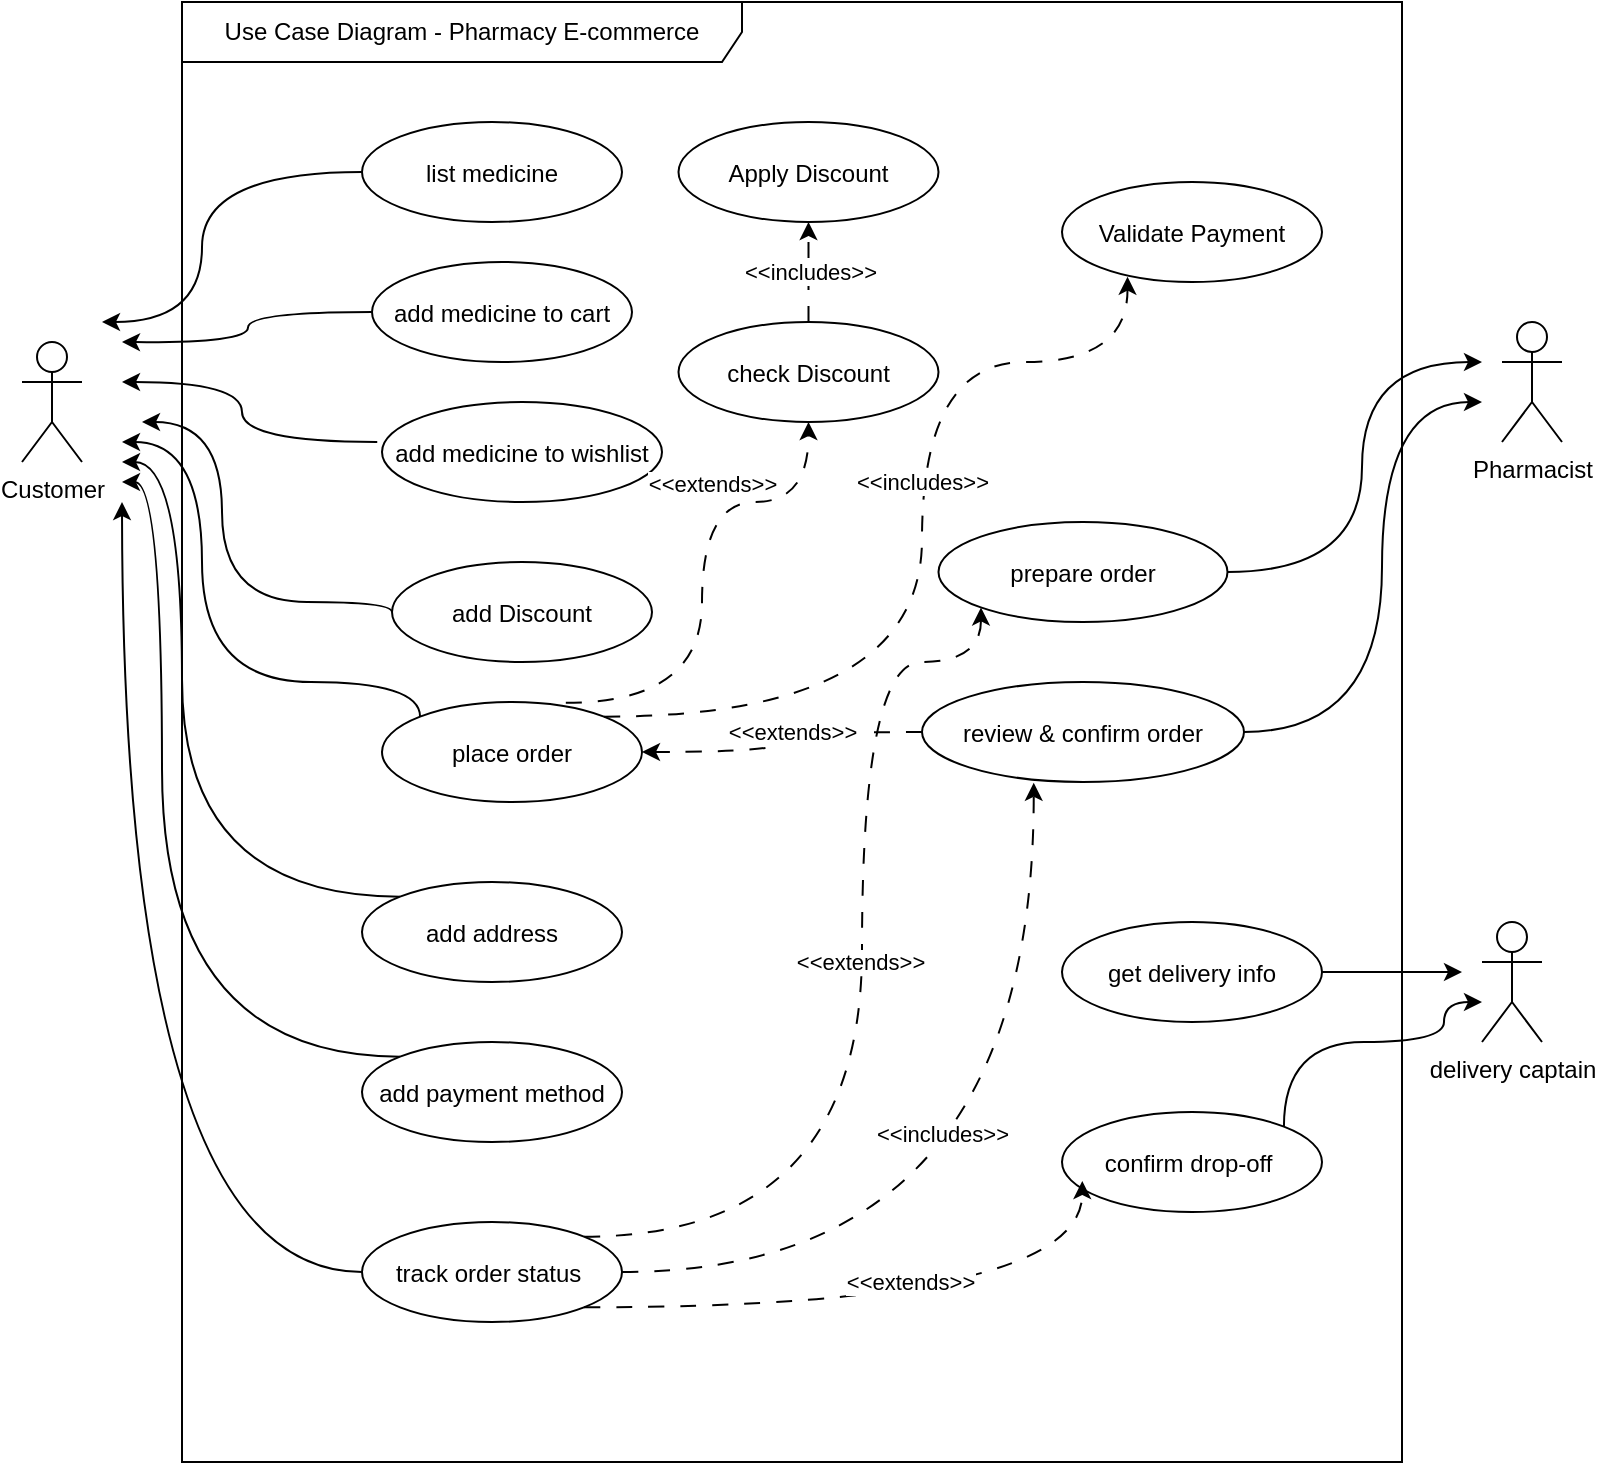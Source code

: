 <mxfile version="24.7.16">
  <diagram id="C5RBs43oDa-KdzZeNtuy" name="Page-1">
    <mxGraphModel dx="1035" dy="511" grid="1" gridSize="10" guides="1" tooltips="1" connect="1" arrows="1" fold="1" page="1" pageScale="1" pageWidth="827" pageHeight="1169" math="0" shadow="0">
      <root>
        <mxCell id="WIyWlLk6GJQsqaUBKTNV-0" />
        <mxCell id="WIyWlLk6GJQsqaUBKTNV-1" parent="WIyWlLk6GJQsqaUBKTNV-0" />
        <mxCell id="Mzk4BAvNmWmfT0XhzGUU-3" value="Use Case Diagram -&amp;nbsp;Pharmacy E-commerce" style="shape=umlFrame;whiteSpace=wrap;html=1;pointerEvents=0;recursiveResize=0;container=1;collapsible=0;width=280;height=30;" vertex="1" parent="WIyWlLk6GJQsqaUBKTNV-1">
          <mxGeometry x="100" y="180" width="610" height="730" as="geometry" />
        </mxCell>
        <mxCell id="Mzk4BAvNmWmfT0XhzGUU-7" value="list medicine" style="ellipse;" vertex="1" parent="Mzk4BAvNmWmfT0XhzGUU-3">
          <mxGeometry x="90" y="60" width="130" height="50" as="geometry" />
        </mxCell>
        <mxCell id="Mzk4BAvNmWmfT0XhzGUU-19" style="edgeStyle=orthogonalEdgeStyle;rounded=0;orthogonalLoop=1;jettySize=auto;html=1;exitX=0;exitY=0.5;exitDx=0;exitDy=0;curved=1;" edge="1" parent="Mzk4BAvNmWmfT0XhzGUU-3" source="Mzk4BAvNmWmfT0XhzGUU-15">
          <mxGeometry relative="1" as="geometry">
            <mxPoint x="-30" y="170" as="targetPoint" />
          </mxGeometry>
        </mxCell>
        <mxCell id="Mzk4BAvNmWmfT0XhzGUU-15" value="add medicine to cart" style="ellipse;" vertex="1" parent="Mzk4BAvNmWmfT0XhzGUU-3">
          <mxGeometry x="95" y="130" width="130" height="50" as="geometry" />
        </mxCell>
        <mxCell id="Mzk4BAvNmWmfT0XhzGUU-20" style="edgeStyle=orthogonalEdgeStyle;rounded=0;orthogonalLoop=1;jettySize=auto;html=1;strokeColor=none;curved=1;exitX=0.368;exitY=0.034;exitDx=0;exitDy=0;exitPerimeter=0;" edge="1" parent="Mzk4BAvNmWmfT0XhzGUU-3" source="Mzk4BAvNmWmfT0XhzGUU-18">
          <mxGeometry relative="1" as="geometry">
            <mxPoint x="-30" y="210" as="targetPoint" />
            <mxPoint x="90" y="270" as="sourcePoint" />
            <Array as="points">
              <mxPoint x="142" y="210" />
            </Array>
          </mxGeometry>
        </mxCell>
        <mxCell id="Mzk4BAvNmWmfT0XhzGUU-21" style="edgeStyle=orthogonalEdgeStyle;rounded=0;orthogonalLoop=1;jettySize=auto;html=1;exitX=-0.017;exitY=0.399;exitDx=0;exitDy=0;curved=1;exitPerimeter=0;" edge="1" parent="Mzk4BAvNmWmfT0XhzGUU-3" source="Mzk4BAvNmWmfT0XhzGUU-18">
          <mxGeometry relative="1" as="geometry">
            <mxPoint x="-30" y="190" as="targetPoint" />
            <Array as="points">
              <mxPoint x="30" y="220" />
              <mxPoint x="30" y="190" />
            </Array>
          </mxGeometry>
        </mxCell>
        <mxCell id="Mzk4BAvNmWmfT0XhzGUU-18" value="add medicine to wishlist" style="ellipse;" vertex="1" parent="Mzk4BAvNmWmfT0XhzGUU-3">
          <mxGeometry x="100" y="200" width="140" height="50" as="geometry" />
        </mxCell>
        <mxCell id="Mzk4BAvNmWmfT0XhzGUU-27" style="edgeStyle=orthogonalEdgeStyle;rounded=0;orthogonalLoop=1;jettySize=auto;html=1;exitX=0;exitY=0.5;exitDx=0;exitDy=0;entryX=1;entryY=0.5;entryDx=0;entryDy=0;curved=1;dashed=1;dashPattern=8 8;" edge="1" parent="Mzk4BAvNmWmfT0XhzGUU-3" source="Mzk4BAvNmWmfT0XhzGUU-23" target="Mzk4BAvNmWmfT0XhzGUU-22">
          <mxGeometry relative="1" as="geometry" />
        </mxCell>
        <mxCell id="Mzk4BAvNmWmfT0XhzGUU-29" value="&amp;lt;&amp;lt;extends&amp;gt;&amp;gt;" style="edgeLabel;html=1;align=center;verticalAlign=middle;resizable=0;points=[];" vertex="1" connectable="0" parent="Mzk4BAvNmWmfT0XhzGUU-27">
          <mxGeometry x="0.006" y="-3" relative="1" as="geometry">
            <mxPoint x="8" y="-6" as="offset" />
          </mxGeometry>
        </mxCell>
        <mxCell id="Mzk4BAvNmWmfT0XhzGUU-31" style="edgeStyle=orthogonalEdgeStyle;rounded=0;orthogonalLoop=1;jettySize=auto;html=1;exitX=0;exitY=0;exitDx=0;exitDy=0;curved=1;" edge="1" parent="Mzk4BAvNmWmfT0XhzGUU-3" source="Mzk4BAvNmWmfT0XhzGUU-22">
          <mxGeometry relative="1" as="geometry">
            <mxPoint x="-30" y="220" as="targetPoint" />
            <Array as="points">
              <mxPoint x="119" y="340" />
              <mxPoint x="10" y="340" />
              <mxPoint x="10" y="220" />
            </Array>
          </mxGeometry>
        </mxCell>
        <mxCell id="Mzk4BAvNmWmfT0XhzGUU-50" style="edgeStyle=orthogonalEdgeStyle;rounded=0;orthogonalLoop=1;jettySize=auto;html=1;entryX=0.5;entryY=1;entryDx=0;entryDy=0;curved=1;dashed=1;dashPattern=8 8;exitX=0.707;exitY=0.008;exitDx=0;exitDy=0;exitPerimeter=0;" edge="1" parent="Mzk4BAvNmWmfT0XhzGUU-3" source="Mzk4BAvNmWmfT0XhzGUU-22" target="Mzk4BAvNmWmfT0XhzGUU-33">
          <mxGeometry relative="1" as="geometry">
            <Array as="points">
              <mxPoint x="260" y="350" />
              <mxPoint x="260" y="250" />
              <mxPoint x="313" y="250" />
            </Array>
          </mxGeometry>
        </mxCell>
        <mxCell id="Mzk4BAvNmWmfT0XhzGUU-51" value="&amp;lt;&amp;lt;extends&amp;gt;&amp;gt;" style="edgeLabel;html=1;align=center;verticalAlign=middle;resizable=0;points=[];" vertex="1" connectable="0" parent="Mzk4BAvNmWmfT0XhzGUU-50">
          <mxGeometry x="0.323" y="9" relative="1" as="geometry">
            <mxPoint as="offset" />
          </mxGeometry>
        </mxCell>
        <mxCell id="Mzk4BAvNmWmfT0XhzGUU-22" value="place order" style="ellipse;" vertex="1" parent="Mzk4BAvNmWmfT0XhzGUU-3">
          <mxGeometry x="100" y="350" width="130" height="50" as="geometry" />
        </mxCell>
        <mxCell id="Mzk4BAvNmWmfT0XhzGUU-41" style="edgeStyle=orthogonalEdgeStyle;rounded=0;orthogonalLoop=1;jettySize=auto;html=1;exitX=1;exitY=0.5;exitDx=0;exitDy=0;curved=1;" edge="1" parent="Mzk4BAvNmWmfT0XhzGUU-3" source="Mzk4BAvNmWmfT0XhzGUU-23">
          <mxGeometry relative="1" as="geometry">
            <mxPoint x="650" y="200" as="targetPoint" />
            <Array as="points">
              <mxPoint x="600" y="365" />
              <mxPoint x="600" y="200" />
            </Array>
          </mxGeometry>
        </mxCell>
        <mxCell id="Mzk4BAvNmWmfT0XhzGUU-23" value="review &amp; confirm order" style="ellipse;" vertex="1" parent="Mzk4BAvNmWmfT0XhzGUU-3">
          <mxGeometry x="370" y="340" width="161" height="50" as="geometry" />
        </mxCell>
        <mxCell id="Mzk4BAvNmWmfT0XhzGUU-42" style="edgeStyle=orthogonalEdgeStyle;rounded=0;orthogonalLoop=1;jettySize=auto;html=1;exitX=1;exitY=0.5;exitDx=0;exitDy=0;curved=1;" edge="1" parent="Mzk4BAvNmWmfT0XhzGUU-3" source="Mzk4BAvNmWmfT0XhzGUU-24">
          <mxGeometry relative="1" as="geometry">
            <mxPoint x="650" y="180" as="targetPoint" />
            <Array as="points">
              <mxPoint x="590" y="285" />
              <mxPoint x="590" y="180" />
            </Array>
          </mxGeometry>
        </mxCell>
        <mxCell id="Mzk4BAvNmWmfT0XhzGUU-24" value="prepare order" style="ellipse;" vertex="1" parent="Mzk4BAvNmWmfT0XhzGUU-3">
          <mxGeometry x="378.25" y="260" width="144.5" height="50" as="geometry" />
        </mxCell>
        <mxCell id="Mzk4BAvNmWmfT0XhzGUU-44" style="edgeStyle=orthogonalEdgeStyle;rounded=0;orthogonalLoop=1;jettySize=auto;html=1;exitX=0;exitY=0.5;exitDx=0;exitDy=0;curved=1;" edge="1" parent="Mzk4BAvNmWmfT0XhzGUU-3" source="Mzk4BAvNmWmfT0XhzGUU-30">
          <mxGeometry relative="1" as="geometry">
            <mxPoint x="-20" y="210" as="targetPoint" />
            <Array as="points">
              <mxPoint x="105" y="300" />
              <mxPoint x="20" y="300" />
              <mxPoint x="20" y="210" />
            </Array>
          </mxGeometry>
        </mxCell>
        <mxCell id="Mzk4BAvNmWmfT0XhzGUU-30" value="add Discount" style="ellipse;" vertex="1" parent="Mzk4BAvNmWmfT0XhzGUU-3">
          <mxGeometry x="105" y="280" width="130" height="50" as="geometry" />
        </mxCell>
        <mxCell id="Mzk4BAvNmWmfT0XhzGUU-38" style="edgeStyle=orthogonalEdgeStyle;rounded=0;orthogonalLoop=1;jettySize=auto;html=1;exitX=0.5;exitY=0;exitDx=0;exitDy=0;entryX=0.5;entryY=1;entryDx=0;entryDy=0;dashed=1;dashPattern=8 8;" edge="1" parent="Mzk4BAvNmWmfT0XhzGUU-3" source="Mzk4BAvNmWmfT0XhzGUU-33" target="Mzk4BAvNmWmfT0XhzGUU-35">
          <mxGeometry relative="1" as="geometry" />
        </mxCell>
        <mxCell id="Mzk4BAvNmWmfT0XhzGUU-40" value="&amp;lt;&amp;lt;includes&amp;gt;&amp;gt;" style="edgeLabel;html=1;align=center;verticalAlign=middle;resizable=0;points=[];" vertex="1" connectable="0" parent="Mzk4BAvNmWmfT0XhzGUU-38">
          <mxGeometry x="0.01" relative="1" as="geometry">
            <mxPoint as="offset" />
          </mxGeometry>
        </mxCell>
        <mxCell id="Mzk4BAvNmWmfT0XhzGUU-33" value="check Discount" style="ellipse;" vertex="1" parent="Mzk4BAvNmWmfT0XhzGUU-3">
          <mxGeometry x="248.25" y="160" width="130" height="50" as="geometry" />
        </mxCell>
        <mxCell id="Mzk4BAvNmWmfT0XhzGUU-35" value="Apply Discount" style="ellipse;" vertex="1" parent="Mzk4BAvNmWmfT0XhzGUU-3">
          <mxGeometry x="248.25" y="60" width="130" height="50" as="geometry" />
        </mxCell>
        <mxCell id="Mzk4BAvNmWmfT0XhzGUU-45" value="Validate Payment" style="ellipse;" vertex="1" parent="Mzk4BAvNmWmfT0XhzGUU-3">
          <mxGeometry x="440" y="90" width="130" height="50" as="geometry" />
        </mxCell>
        <mxCell id="Mzk4BAvNmWmfT0XhzGUU-54" style="edgeStyle=orthogonalEdgeStyle;rounded=0;orthogonalLoop=1;jettySize=auto;html=1;exitX=0;exitY=0;exitDx=0;exitDy=0;strokeColor=default;curved=1;" edge="1" parent="Mzk4BAvNmWmfT0XhzGUU-3" source="Mzk4BAvNmWmfT0XhzGUU-53">
          <mxGeometry relative="1" as="geometry">
            <mxPoint x="-30" y="230" as="targetPoint" />
            <Array as="points">
              <mxPoint y="448" />
              <mxPoint y="230" />
            </Array>
          </mxGeometry>
        </mxCell>
        <mxCell id="Mzk4BAvNmWmfT0XhzGUU-53" value="add address" style="ellipse;" vertex="1" parent="Mzk4BAvNmWmfT0XhzGUU-3">
          <mxGeometry x="90" y="440" width="130" height="50" as="geometry" />
        </mxCell>
        <mxCell id="Mzk4BAvNmWmfT0XhzGUU-57" style="edgeStyle=orthogonalEdgeStyle;rounded=0;orthogonalLoop=1;jettySize=auto;html=1;exitX=0;exitY=0;exitDx=0;exitDy=0;curved=1;" edge="1" parent="Mzk4BAvNmWmfT0XhzGUU-3" source="Mzk4BAvNmWmfT0XhzGUU-56">
          <mxGeometry relative="1" as="geometry">
            <mxPoint x="-30" y="240" as="targetPoint" />
            <Array as="points">
              <mxPoint x="-10" y="528" />
              <mxPoint x="-10" y="240" />
            </Array>
          </mxGeometry>
        </mxCell>
        <mxCell id="Mzk4BAvNmWmfT0XhzGUU-56" value="add payment method" style="ellipse;" vertex="1" parent="Mzk4BAvNmWmfT0XhzGUU-3">
          <mxGeometry x="90" y="520" width="130" height="50" as="geometry" />
        </mxCell>
        <mxCell id="Mzk4BAvNmWmfT0XhzGUU-60" style="edgeStyle=orthogonalEdgeStyle;rounded=0;orthogonalLoop=1;jettySize=auto;html=1;exitX=1;exitY=0;exitDx=0;exitDy=0;entryX=0;entryY=1;entryDx=0;entryDy=0;curved=1;dashed=1;dashPattern=8 8;" edge="1" parent="Mzk4BAvNmWmfT0XhzGUU-3" source="Mzk4BAvNmWmfT0XhzGUU-58" target="Mzk4BAvNmWmfT0XhzGUU-24">
          <mxGeometry relative="1" as="geometry">
            <Array as="points">
              <mxPoint x="340" y="618" />
              <mxPoint x="340" y="330" />
              <mxPoint x="399" y="330" />
            </Array>
          </mxGeometry>
        </mxCell>
        <mxCell id="Mzk4BAvNmWmfT0XhzGUU-66" value="&amp;lt;&amp;lt;extends&amp;gt;&amp;gt;" style="edgeLabel;html=1;align=center;verticalAlign=middle;resizable=0;points=[];" vertex="1" connectable="0" parent="Mzk4BAvNmWmfT0XhzGUU-60">
          <mxGeometry x="0.078" y="1" relative="1" as="geometry">
            <mxPoint as="offset" />
          </mxGeometry>
        </mxCell>
        <mxCell id="Mzk4BAvNmWmfT0XhzGUU-67" style="edgeStyle=orthogonalEdgeStyle;rounded=0;orthogonalLoop=1;jettySize=auto;html=1;exitX=0;exitY=0.5;exitDx=0;exitDy=0;curved=1;" edge="1" parent="Mzk4BAvNmWmfT0XhzGUU-3" source="Mzk4BAvNmWmfT0XhzGUU-58">
          <mxGeometry relative="1" as="geometry">
            <mxPoint x="-30" y="250" as="targetPoint" />
          </mxGeometry>
        </mxCell>
        <mxCell id="Mzk4BAvNmWmfT0XhzGUU-58" value="track order status " style="ellipse;" vertex="1" parent="Mzk4BAvNmWmfT0XhzGUU-3">
          <mxGeometry x="90" y="610" width="130" height="50" as="geometry" />
        </mxCell>
        <mxCell id="Mzk4BAvNmWmfT0XhzGUU-59" style="edgeStyle=orthogonalEdgeStyle;rounded=0;orthogonalLoop=1;jettySize=auto;html=1;entryX=0.347;entryY=1.008;entryDx=0;entryDy=0;entryPerimeter=0;dashed=1;dashPattern=8 8;curved=1;" edge="1" parent="Mzk4BAvNmWmfT0XhzGUU-3" source="Mzk4BAvNmWmfT0XhzGUU-58" target="Mzk4BAvNmWmfT0XhzGUU-23">
          <mxGeometry relative="1" as="geometry" />
        </mxCell>
        <mxCell id="Mzk4BAvNmWmfT0XhzGUU-65" value="&amp;lt;&amp;lt;includes&amp;gt;&amp;gt;" style="edgeLabel;html=1;align=center;verticalAlign=middle;resizable=0;points=[];" vertex="1" connectable="0" parent="Mzk4BAvNmWmfT0XhzGUU-59">
          <mxGeometry x="0.224" y="46" relative="1" as="geometry">
            <mxPoint as="offset" />
          </mxGeometry>
        </mxCell>
        <mxCell id="Mzk4BAvNmWmfT0XhzGUU-62" style="edgeStyle=orthogonalEdgeStyle;rounded=0;orthogonalLoop=1;jettySize=auto;html=1;exitX=1;exitY=0;exitDx=0;exitDy=0;entryX=0.252;entryY=0.947;entryDx=0;entryDy=0;entryPerimeter=0;curved=1;dashed=1;dashPattern=8 8;" edge="1" parent="Mzk4BAvNmWmfT0XhzGUU-3" source="Mzk4BAvNmWmfT0XhzGUU-22" target="Mzk4BAvNmWmfT0XhzGUU-45">
          <mxGeometry relative="1" as="geometry">
            <Array as="points">
              <mxPoint x="370" y="358" />
              <mxPoint x="370" y="180" />
              <mxPoint x="473" y="180" />
            </Array>
          </mxGeometry>
        </mxCell>
        <mxCell id="Mzk4BAvNmWmfT0XhzGUU-63" value="&amp;lt;&amp;lt;includes&amp;gt;&amp;gt;" style="edgeLabel;html=1;align=center;verticalAlign=middle;resizable=0;points=[];" vertex="1" connectable="0" parent="Mzk4BAvNmWmfT0XhzGUU-62">
          <mxGeometry x="-0.156" y="14" relative="1" as="geometry">
            <mxPoint x="14" y="-73" as="offset" />
          </mxGeometry>
        </mxCell>
        <mxCell id="Mzk4BAvNmWmfT0XhzGUU-74" style="edgeStyle=orthogonalEdgeStyle;rounded=0;orthogonalLoop=1;jettySize=auto;html=1;exitX=1;exitY=0.5;exitDx=0;exitDy=0;" edge="1" parent="Mzk4BAvNmWmfT0XhzGUU-3" source="Mzk4BAvNmWmfT0XhzGUU-68">
          <mxGeometry relative="1" as="geometry">
            <mxPoint x="640" y="485" as="targetPoint" />
          </mxGeometry>
        </mxCell>
        <mxCell id="Mzk4BAvNmWmfT0XhzGUU-68" value="get delivery info" style="ellipse;" vertex="1" parent="Mzk4BAvNmWmfT0XhzGUU-3">
          <mxGeometry x="440" y="460" width="130" height="50" as="geometry" />
        </mxCell>
        <mxCell id="Mzk4BAvNmWmfT0XhzGUU-70" value="confirm drop-off " style="ellipse;" vertex="1" parent="Mzk4BAvNmWmfT0XhzGUU-3">
          <mxGeometry x="440" y="555" width="130" height="50" as="geometry" />
        </mxCell>
        <mxCell id="Mzk4BAvNmWmfT0XhzGUU-71" style="edgeStyle=orthogonalEdgeStyle;rounded=0;orthogonalLoop=1;jettySize=auto;html=1;exitX=1;exitY=1;exitDx=0;exitDy=0;entryX=0.078;entryY=0.69;entryDx=0;entryDy=0;entryPerimeter=0;curved=1;dashed=1;dashPattern=8 8;" edge="1" parent="Mzk4BAvNmWmfT0XhzGUU-3" source="Mzk4BAvNmWmfT0XhzGUU-58" target="Mzk4BAvNmWmfT0XhzGUU-70">
          <mxGeometry relative="1" as="geometry" />
        </mxCell>
        <mxCell id="Mzk4BAvNmWmfT0XhzGUU-72" value="&amp;lt;&amp;lt;extends&amp;gt;&amp;gt;" style="edgeLabel;html=1;align=center;verticalAlign=middle;resizable=0;points=[];" vertex="1" connectable="0" parent="Mzk4BAvNmWmfT0XhzGUU-71">
          <mxGeometry x="0.044" y="13" relative="1" as="geometry">
            <mxPoint as="offset" />
          </mxGeometry>
        </mxCell>
        <mxCell id="Mzk4BAvNmWmfT0XhzGUU-4" value="Customer" style="shape=umlActor;verticalLabelPosition=bottom;verticalAlign=top;html=1;" vertex="1" parent="WIyWlLk6GJQsqaUBKTNV-1">
          <mxGeometry x="20" y="350" width="30" height="60" as="geometry" />
        </mxCell>
        <mxCell id="Mzk4BAvNmWmfT0XhzGUU-5" value="Pharmacist" style="shape=umlActor;verticalLabelPosition=bottom;verticalAlign=top;html=1;" vertex="1" parent="WIyWlLk6GJQsqaUBKTNV-1">
          <mxGeometry x="760" y="340" width="30" height="60" as="geometry" />
        </mxCell>
        <mxCell id="Mzk4BAvNmWmfT0XhzGUU-6" value="delivery captain" style="shape=umlActor;verticalLabelPosition=bottom;verticalAlign=top;html=1;" vertex="1" parent="WIyWlLk6GJQsqaUBKTNV-1">
          <mxGeometry x="750" y="640" width="30" height="60" as="geometry" />
        </mxCell>
        <mxCell id="Mzk4BAvNmWmfT0XhzGUU-12" style="edgeStyle=orthogonalEdgeStyle;rounded=0;orthogonalLoop=1;jettySize=auto;html=1;curved=1;exitX=0;exitY=0.5;exitDx=0;exitDy=0;" edge="1" parent="WIyWlLk6GJQsqaUBKTNV-1" source="Mzk4BAvNmWmfT0XhzGUU-7">
          <mxGeometry relative="1" as="geometry">
            <mxPoint x="190.0" y="244.96" as="sourcePoint" />
            <mxPoint x="60" y="340" as="targetPoint" />
            <Array as="points">
              <mxPoint x="110" y="265" />
              <mxPoint x="110" y="340" />
            </Array>
          </mxGeometry>
        </mxCell>
        <mxCell id="Mzk4BAvNmWmfT0XhzGUU-75" style="edgeStyle=orthogonalEdgeStyle;rounded=0;orthogonalLoop=1;jettySize=auto;html=1;exitX=1;exitY=0;exitDx=0;exitDy=0;curved=1;" edge="1" parent="WIyWlLk6GJQsqaUBKTNV-1" source="Mzk4BAvNmWmfT0XhzGUU-70" target="Mzk4BAvNmWmfT0XhzGUU-6">
          <mxGeometry relative="1" as="geometry">
            <mxPoint x="730" y="680" as="targetPoint" />
            <Array as="points">
              <mxPoint x="651" y="700" />
              <mxPoint x="731" y="700" />
              <mxPoint x="731" y="680" />
            </Array>
          </mxGeometry>
        </mxCell>
      </root>
    </mxGraphModel>
  </diagram>
</mxfile>
